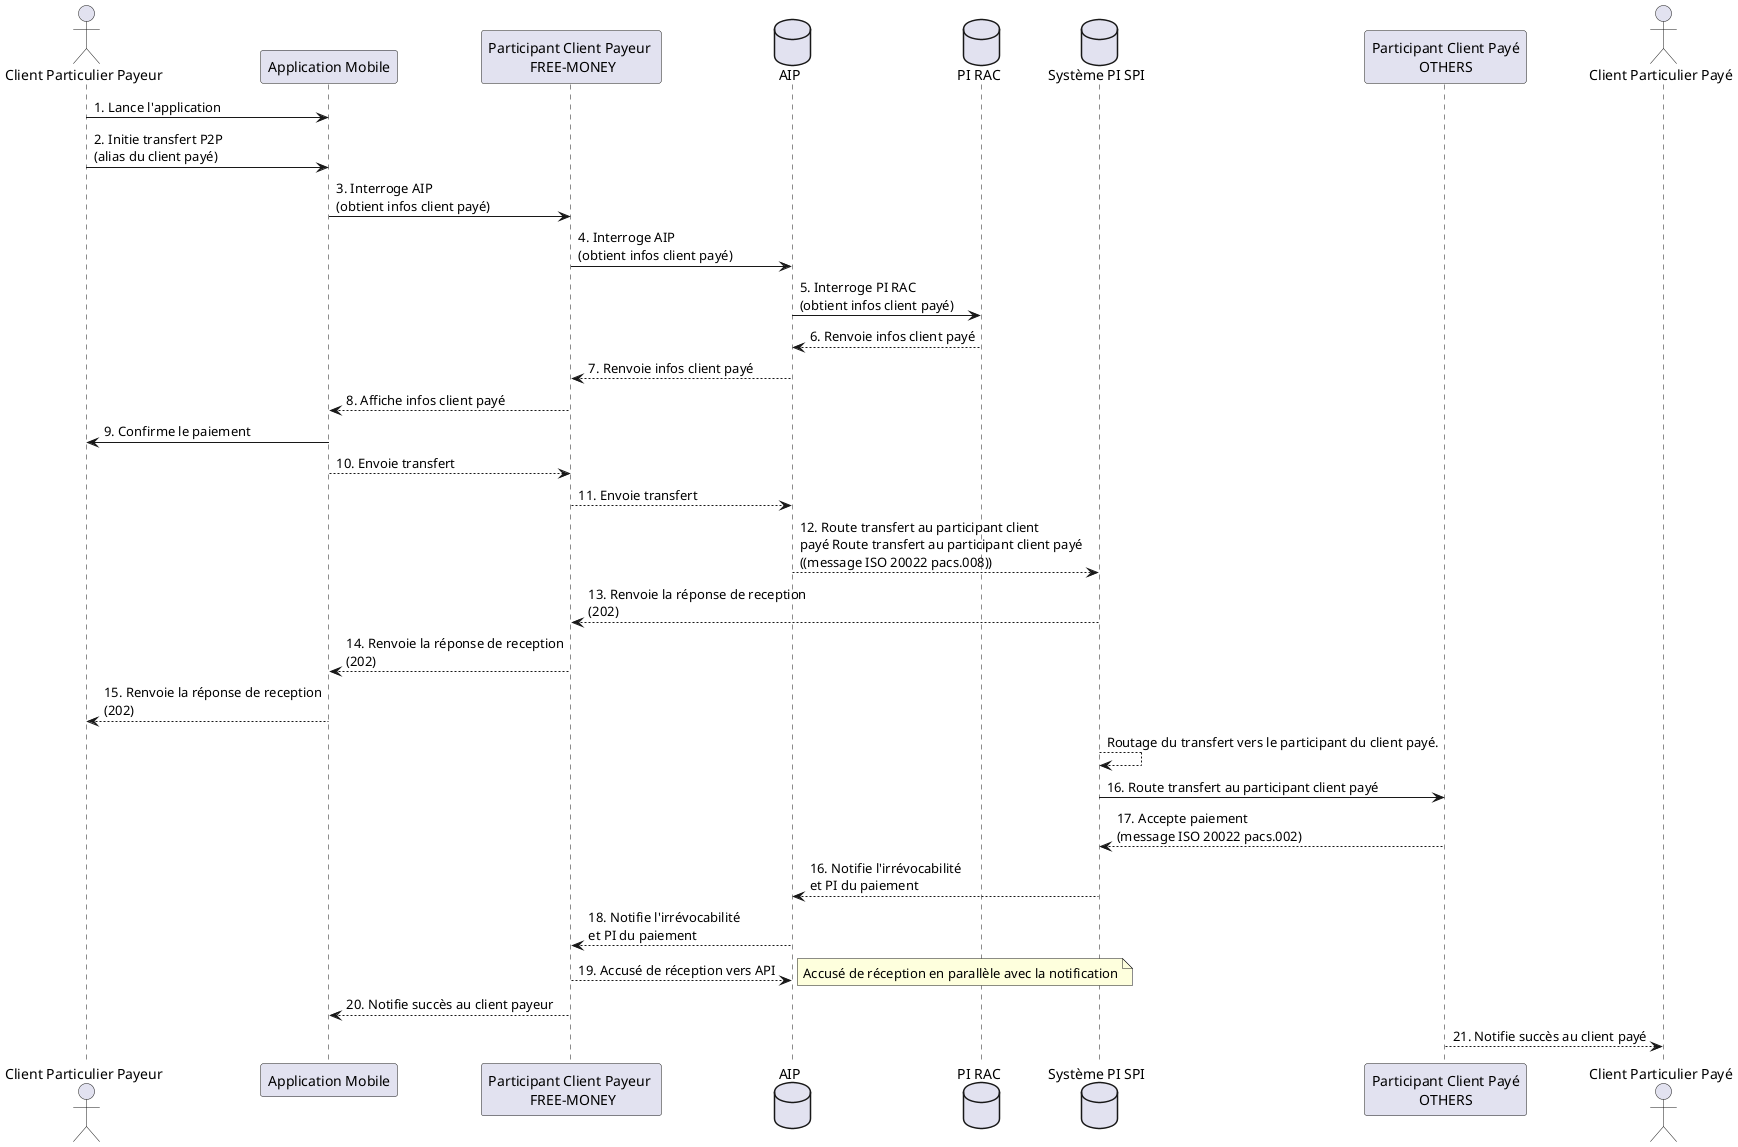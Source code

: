 @startuml

actor "Client Particulier Payeur" as clientPayeur
participant "Application Mobile" as appMobile
participant "Participant Client Payeur \n FREE-MONEY" as partClientPayeur
database "AIP" as aip
database "PI RAC" as piRac
database "Système PI SPI" as piSpi
participant "Participant Client Payé\nOTHERS" as partClientPaye
actor "Client Particulier Payé" as clientPaye

    clientPayeur -> appMobile: 1. Lance l'application
    clientPayeur -> appMobile: 2. Initie transfert P2P\n(alias du client payé)
    appMobile -> partClientPayeur: 3. Interroge AIP\n(obtient infos client payé)
    partClientPayeur -> aip: 4. Interroge AIP\n(obtient infos client payé)
    aip -> piRac: 5. Interroge PI RAC\n(obtient infos client payé)
    piRac --> aip: 6. Renvoie infos client payé
    aip --> partClientPayeur: 7. Renvoie infos client payé
    partClientPayeur --> appMobile: 8. Affiche infos client payé
    appMobile -> clientPayeur: 9. Confirme le paiement
    appMobile --> partClientPayeur: 10. Envoie transfert

    partClientPayeur --> aip: 11. Envoie transfert

    aip --> piSpi: 12. Route transfert au participant client \npayé Route transfert au participant client payé\n((message ISO 20022 pacs.008))
    piSpi --> partClientPayeur: 13. Renvoie la réponse de reception\n(202)
    partClientPayeur --> appMobile: 14. Renvoie la réponse de reception\n(202)
    appMobile --> clientPayeur: 15. Renvoie la réponse de reception\n(202)
    piSpi-->piSpi: Routage du transfert vers le participant du client payé.
    piSpi -> partClientPaye: 16. Route transfert au participant client payé
    partClientPaye --> piSpi: 17. Accepte paiement\n(message ISO 20022 pacs.002)
    piSpi --> aip: 16. Notifie l'irrévocabilité\net PI du paiement



    aip --> partClientPayeur: 18. Notifie l'irrévocabilité\net PI du paiement

     partClientPayeur --> aip : 19. Accusé de réception vers API
     note right : Accusé de réception en parallèle avec la notification

    partClientPayeur --> appMobile: 20. Notifie succès au client payeur
    partClientPaye --> clientPaye: 21. Notifie succès au client payé

@enduml
